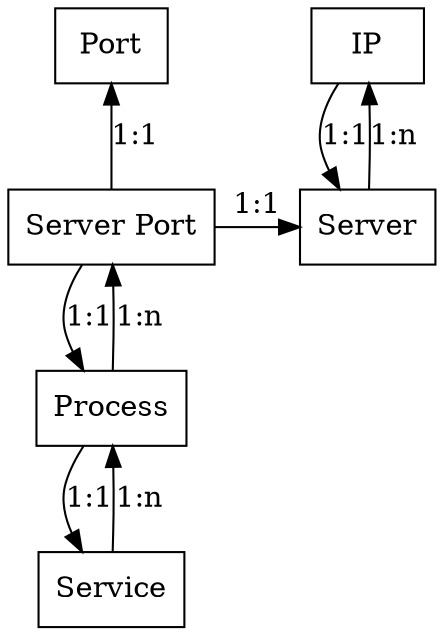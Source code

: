 digraph g {
    node [shape = box];
    IP [label = "IP"];
    SERVER [label = "Server"];
    PORT [label = "Port"];
    SERVER_PORT [label = "Server Port"];
    PROCESS [label = "Process"];
    SERVICE [label = "Service"];

    IP -> SERVER [label = "1:1"];
    SERVER -> IP [label = "1:n"];
    SERVER_PORT -> SERVER [label = "1:1"];
    SERVER_PORT -> PROCESS [label = "1:1"];
    PROCESS -> SERVER_PORT [label = "1:n"];
    PROCESS -> SERVICE [label = "1:1"];
    SERVICE -> PROCESS [label = "1:n"];
    SERVER_PORT -> PORT [label = "1:1"];

    {rank = min; IP; PORT;}
    {rank = same; SERVER; SERVER_PORT;}
}